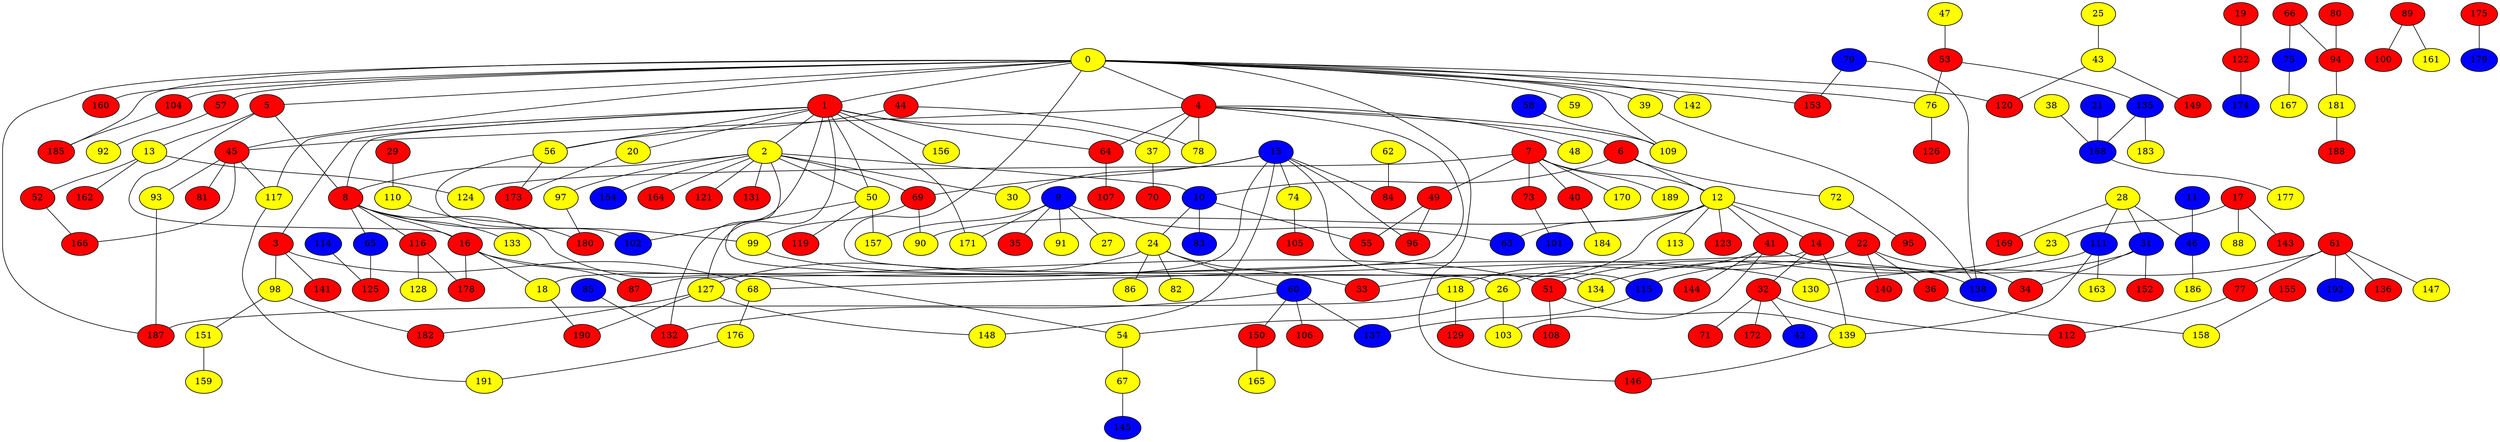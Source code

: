 graph {
0 [style = filled fillcolor = yellow];
1 [style = filled fillcolor = red];
2 [style = filled fillcolor = yellow];
3 [style = filled fillcolor = red];
4 [style = filled fillcolor = red];
5 [style = filled fillcolor = red];
6 [style = filled fillcolor = red];
7 [style = filled fillcolor = red];
8 [style = filled fillcolor = red];
9 [style = filled fillcolor = blue];
10 [style = filled fillcolor = blue];
11 [style = filled fillcolor = blue];
12 [style = filled fillcolor = yellow];
13 [style = filled fillcolor = yellow];
14 [style = filled fillcolor = red];
15 [style = filled fillcolor = blue];
16 [style = filled fillcolor = red];
17 [style = filled fillcolor = red];
18 [style = filled fillcolor = yellow];
19 [style = filled fillcolor = red];
20 [style = filled fillcolor = yellow];
21 [style = filled fillcolor = blue];
22 [style = filled fillcolor = red];
23 [style = filled fillcolor = yellow];
24 [style = filled fillcolor = yellow];
25 [style = filled fillcolor = yellow];
26 [style = filled fillcolor = yellow];
27 [style = filled fillcolor = yellow];
28 [style = filled fillcolor = yellow];
29 [style = filled fillcolor = red];
30 [style = filled fillcolor = yellow];
31 [style = filled fillcolor = blue];
32 [style = filled fillcolor = red];
33 [style = filled fillcolor = red];
34 [style = filled fillcolor = red];
35 [style = filled fillcolor = red];
36 [style = filled fillcolor = red];
37 [style = filled fillcolor = yellow];
38 [style = filled fillcolor = yellow];
39 [style = filled fillcolor = yellow];
40 [style = filled fillcolor = red];
41 [style = filled fillcolor = red];
42 [style = filled fillcolor = blue];
43 [style = filled fillcolor = yellow];
44 [style = filled fillcolor = red];
45 [style = filled fillcolor = red];
46 [style = filled fillcolor = blue];
47 [style = filled fillcolor = yellow];
48 [style = filled fillcolor = yellow];
49 [style = filled fillcolor = red];
50 [style = filled fillcolor = yellow];
51 [style = filled fillcolor = red];
52 [style = filled fillcolor = red];
53 [style = filled fillcolor = red];
54 [style = filled fillcolor = yellow];
55 [style = filled fillcolor = red];
56 [style = filled fillcolor = yellow];
57 [style = filled fillcolor = red];
58 [style = filled fillcolor = blue];
59 [style = filled fillcolor = yellow];
60 [style = filled fillcolor = blue];
61 [style = filled fillcolor = red];
62 [style = filled fillcolor = yellow];
63 [style = filled fillcolor = blue];
64 [style = filled fillcolor = red];
65 [style = filled fillcolor = blue];
66 [style = filled fillcolor = red];
67 [style = filled fillcolor = yellow];
68 [style = filled fillcolor = yellow];
69 [style = filled fillcolor = red];
70 [style = filled fillcolor = red];
71 [style = filled fillcolor = red];
72 [style = filled fillcolor = yellow];
73 [style = filled fillcolor = red];
74 [style = filled fillcolor = yellow];
75 [style = filled fillcolor = blue];
76 [style = filled fillcolor = yellow];
77 [style = filled fillcolor = red];
78 [style = filled fillcolor = yellow];
79 [style = filled fillcolor = blue];
80 [style = filled fillcolor = red];
81 [style = filled fillcolor = red];
82 [style = filled fillcolor = yellow];
83 [style = filled fillcolor = blue];
84 [style = filled fillcolor = red];
85 [style = filled fillcolor = blue];
86 [style = filled fillcolor = yellow];
87 [style = filled fillcolor = red];
88 [style = filled fillcolor = yellow];
89 [style = filled fillcolor = red];
90 [style = filled fillcolor = yellow];
91 [style = filled fillcolor = yellow];
92 [style = filled fillcolor = yellow];
93 [style = filled fillcolor = yellow];
94 [style = filled fillcolor = red];
95 [style = filled fillcolor = red];
96 [style = filled fillcolor = red];
97 [style = filled fillcolor = yellow];
98 [style = filled fillcolor = yellow];
99 [style = filled fillcolor = yellow];
100 [style = filled fillcolor = red];
101 [style = filled fillcolor = blue];
102 [style = filled fillcolor = blue];
103 [style = filled fillcolor = yellow];
104 [style = filled fillcolor = red];
105 [style = filled fillcolor = red];
106 [style = filled fillcolor = red];
107 [style = filled fillcolor = red];
108 [style = filled fillcolor = red];
109 [style = filled fillcolor = yellow];
110 [style = filled fillcolor = yellow];
111 [style = filled fillcolor = blue];
112 [style = filled fillcolor = red];
113 [style = filled fillcolor = yellow];
114 [style = filled fillcolor = blue];
115 [style = filled fillcolor = blue];
116 [style = filled fillcolor = red];
117 [style = filled fillcolor = yellow];
118 [style = filled fillcolor = yellow];
119 [style = filled fillcolor = red];
120 [style = filled fillcolor = red];
121 [style = filled fillcolor = red];
122 [style = filled fillcolor = red];
123 [style = filled fillcolor = red];
124 [style = filled fillcolor = yellow];
125 [style = filled fillcolor = red];
126 [style = filled fillcolor = red];
127 [style = filled fillcolor = yellow];
128 [style = filled fillcolor = yellow];
129 [style = filled fillcolor = red];
130 [style = filled fillcolor = yellow];
131 [style = filled fillcolor = red];
132 [style = filled fillcolor = red];
133 [style = filled fillcolor = yellow];
134 [style = filled fillcolor = yellow];
135 [style = filled fillcolor = blue];
136 [style = filled fillcolor = red];
137 [style = filled fillcolor = blue];
138 [style = filled fillcolor = blue];
139 [style = filled fillcolor = yellow];
140 [style = filled fillcolor = red];
141 [style = filled fillcolor = red];
142 [style = filled fillcolor = yellow];
143 [style = filled fillcolor = red];
144 [style = filled fillcolor = red];
145 [style = filled fillcolor = blue];
146 [style = filled fillcolor = red];
147 [style = filled fillcolor = yellow];
148 [style = filled fillcolor = yellow];
149 [style = filled fillcolor = red];
150 [style = filled fillcolor = red];
151 [style = filled fillcolor = yellow];
152 [style = filled fillcolor = red];
153 [style = filled fillcolor = red];
154 [style = filled fillcolor = blue];
155 [style = filled fillcolor = red];
156 [style = filled fillcolor = yellow];
157 [style = filled fillcolor = yellow];
158 [style = filled fillcolor = yellow];
159 [style = filled fillcolor = yellow];
160 [style = filled fillcolor = red];
161 [style = filled fillcolor = yellow];
162 [style = filled fillcolor = red];
163 [style = filled fillcolor = yellow];
164 [style = filled fillcolor = red];
165 [style = filled fillcolor = yellow];
166 [style = filled fillcolor = red];
167 [style = filled fillcolor = yellow];
168 [style = filled fillcolor = blue];
169 [style = filled fillcolor = red];
170 [style = filled fillcolor = yellow];
171 [style = filled fillcolor = yellow];
172 [style = filled fillcolor = red];
173 [style = filled fillcolor = red];
174 [style = filled fillcolor = blue];
175 [style = filled fillcolor = red];
176 [style = filled fillcolor = yellow];
177 [style = filled fillcolor = yellow];
178 [style = filled fillcolor = red];
179 [style = filled fillcolor = blue];
180 [style = filled fillcolor = red];
181 [style = filled fillcolor = yellow];
182 [style = filled fillcolor = red];
183 [style = filled fillcolor = yellow];
184 [style = filled fillcolor = yellow];
185 [style = filled fillcolor = red];
186 [style = filled fillcolor = yellow];
187 [style = filled fillcolor = red];
188 [style = filled fillcolor = red];
189 [style = filled fillcolor = yellow];
190 [style = filled fillcolor = red];
191 [style = filled fillcolor = yellow];
192 [style = filled fillcolor = blue];
1 -- 127;
0 -- 26;
0 -- 5;
0 -- 4;
0 -- 1;
0 -- 39;
0 -- 45;
0 -- 57;
0 -- 59;
0 -- 76;
0 -- 104;
0 -- 109;
0 -- 120;
0 -- 142;
0 -- 146;
0 -- 153;
0 -- 160;
0 -- 185;
0 -- 187;
1 -- 2;
1 -- 3;
1 -- 8;
1 -- 20;
1 -- 37;
1 -- 50;
1 -- 56;
1 -- 64;
1 -- 117;
1 -- 132;
1 -- 156;
1 -- 171;
2 -- 8;
2 -- 10;
2 -- 30;
2 -- 50;
2 -- 69;
2 -- 97;
2 -- 121;
2 -- 131;
2 -- 134;
2 -- 154;
2 -- 164;
3 -- 68;
3 -- 98;
3 -- 141;
4 -- 6;
4 -- 37;
4 -- 45;
4 -- 48;
4 -- 64;
4 -- 78;
4 -- 87;
4 -- 109;
5 -- 8;
5 -- 13;
5 -- 16;
6 -- 10;
6 -- 12;
6 -- 72;
7 -- 12;
7 -- 40;
7 -- 49;
7 -- 73;
7 -- 124;
7 -- 170;
7 -- 189;
8 -- 16;
8 -- 54;
8 -- 65;
8 -- 99;
8 -- 116;
8 -- 133;
9 -- 27;
9 -- 35;
9 -- 63;
9 -- 91;
9 -- 157;
9 -- 171;
10 -- 24;
10 -- 55;
10 -- 83;
11 -- 46;
12 -- 14;
12 -- 22;
12 -- 33;
12 -- 41;
12 -- 63;
12 -- 90;
12 -- 113;
12 -- 123;
13 -- 52;
13 -- 124;
13 -- 162;
14 -- 32;
14 -- 68;
14 -- 139;
15 -- 18;
15 -- 30;
15 -- 69;
15 -- 74;
15 -- 84;
15 -- 96;
15 -- 115;
15 -- 148;
16 -- 18;
16 -- 51;
16 -- 87;
16 -- 178;
17 -- 23;
17 -- 88;
17 -- 143;
18 -- 190;
19 -- 122;
20 -- 173;
21 -- 168;
22 -- 26;
22 -- 34;
22 -- 36;
22 -- 140;
23 -- 51;
24 -- 33;
24 -- 60;
24 -- 82;
24 -- 86;
24 -- 127;
25 -- 43;
26 -- 54;
26 -- 103;
28 -- 31;
28 -- 46;
28 -- 111;
28 -- 169;
29 -- 110;
31 -- 34;
31 -- 115;
31 -- 152;
32 -- 42;
32 -- 71;
32 -- 112;
32 -- 172;
36 -- 158;
37 -- 70;
38 -- 168;
39 -- 138;
40 -- 184;
41 -- 103;
41 -- 118;
41 -- 138;
41 -- 144;
43 -- 120;
43 -- 149;
44 -- 56;
44 -- 78;
45 -- 81;
45 -- 93;
45 -- 117;
45 -- 166;
46 -- 186;
47 -- 53;
49 -- 55;
49 -- 96;
50 -- 102;
50 -- 119;
50 -- 157;
51 -- 108;
51 -- 139;
52 -- 166;
53 -- 76;
53 -- 135;
54 -- 67;
56 -- 102;
56 -- 173;
57 -- 92;
58 -- 109;
60 -- 106;
60 -- 132;
60 -- 137;
60 -- 150;
61 -- 77;
61 -- 130;
61 -- 136;
61 -- 147;
61 -- 192;
62 -- 84;
64 -- 107;
65 -- 125;
66 -- 75;
66 -- 94;
67 -- 145;
68 -- 176;
69 -- 90;
69 -- 99;
72 -- 95;
73 -- 101;
74 -- 105;
75 -- 167;
76 -- 126;
77 -- 112;
79 -- 138;
79 -- 153;
80 -- 94;
85 -- 132;
89 -- 100;
89 -- 161;
93 -- 187;
94 -- 181;
97 -- 180;
98 -- 151;
98 -- 182;
99 -- 130;
104 -- 185;
110 -- 180;
111 -- 134;
111 -- 139;
111 -- 163;
114 -- 125;
115 -- 137;
116 -- 128;
116 -- 178;
117 -- 191;
118 -- 129;
118 -- 187;
122 -- 174;
127 -- 148;
127 -- 182;
127 -- 190;
135 -- 168;
135 -- 183;
139 -- 146;
150 -- 165;
151 -- 159;
155 -- 158;
168 -- 177;
175 -- 179;
176 -- 191;
181 -- 188;
}
